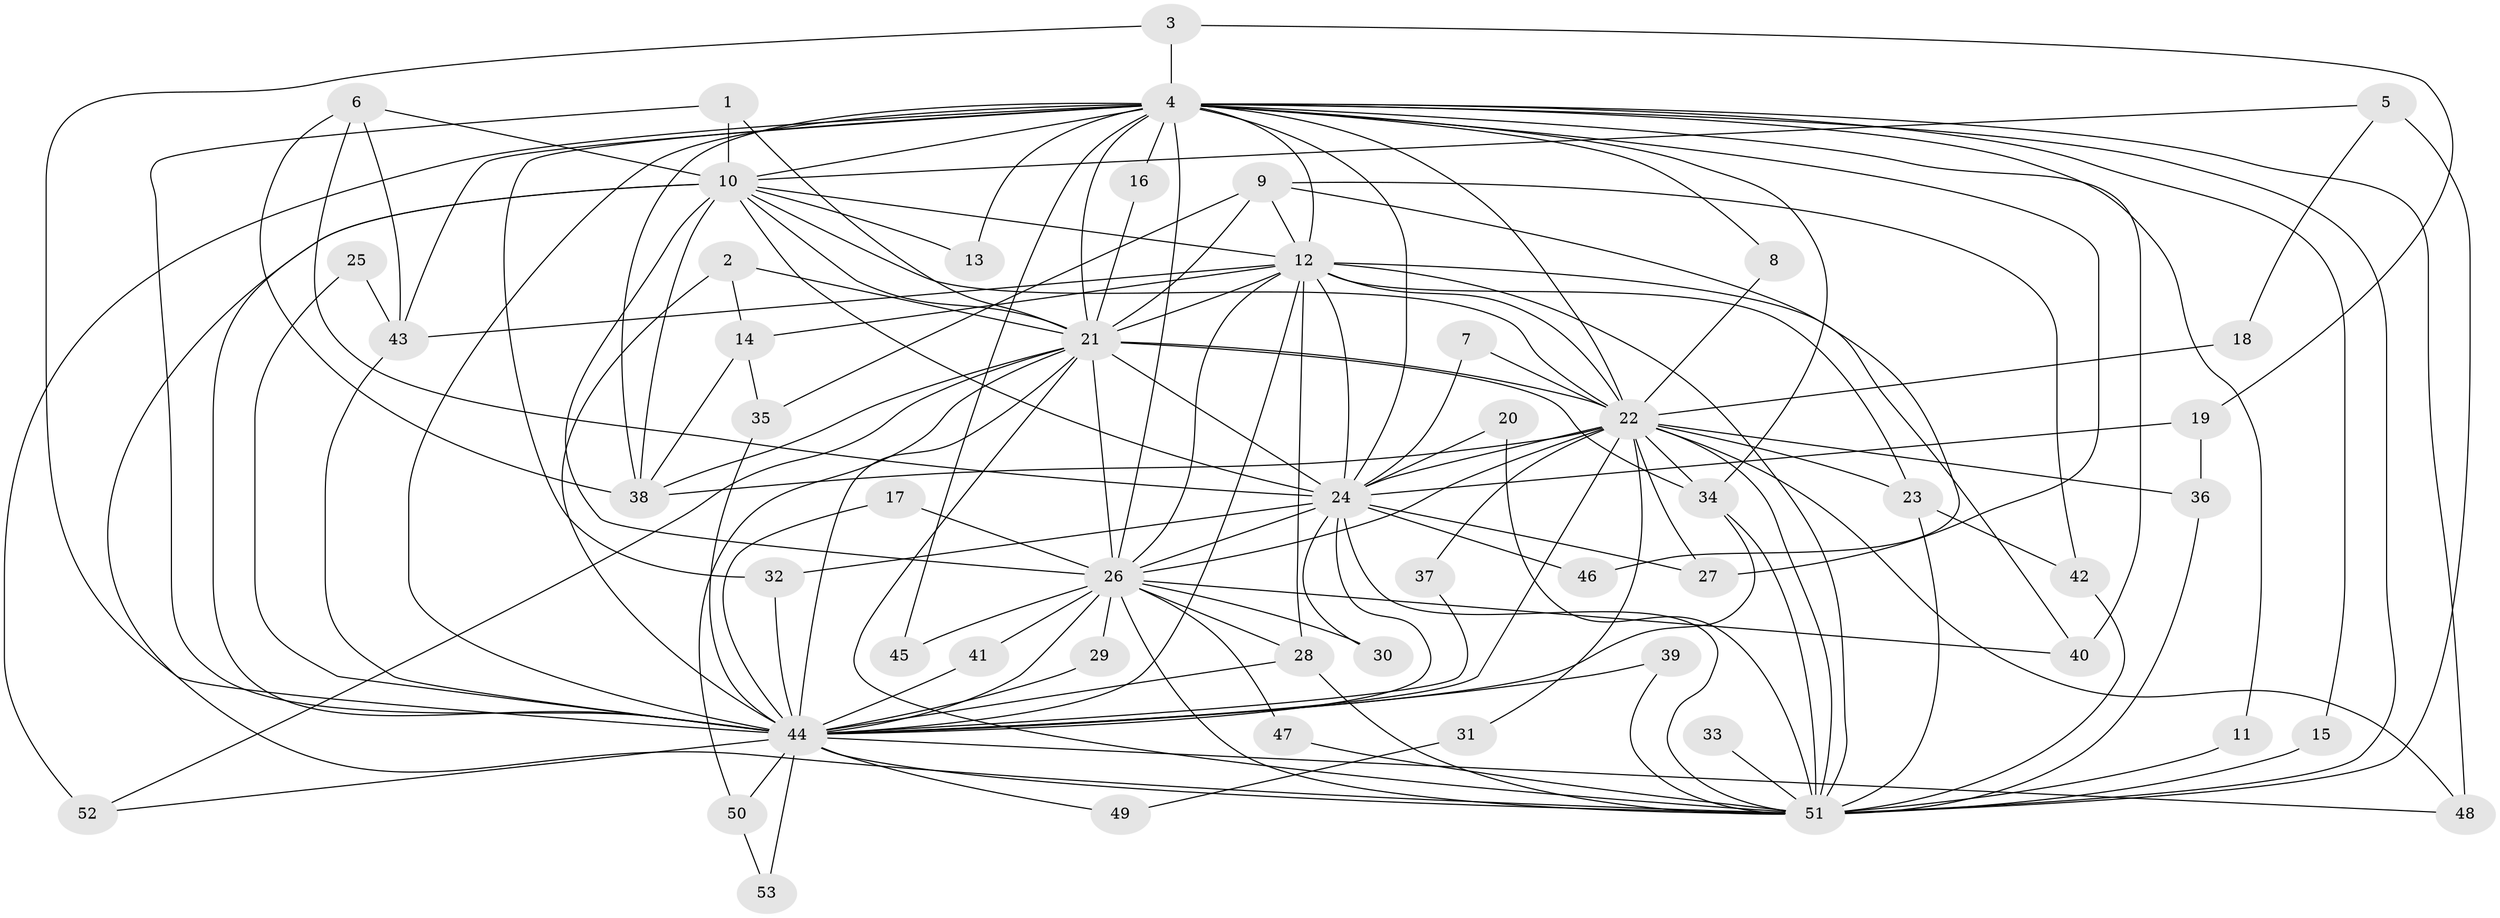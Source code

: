 // original degree distribution, {24: 0.0380952380952381, 22: 0.009523809523809525, 20: 0.009523809523809525, 30: 0.009523809523809525, 19: 0.009523809523809525, 17: 0.009523809523809525, 26: 0.009523809523809525, 3: 0.2, 4: 0.09523809523809523, 2: 0.580952380952381, 5: 0.02857142857142857}
// Generated by graph-tools (version 1.1) at 2025/01/03/09/25 03:01:15]
// undirected, 53 vertices, 143 edges
graph export_dot {
graph [start="1"]
  node [color=gray90,style=filled];
  1;
  2;
  3;
  4;
  5;
  6;
  7;
  8;
  9;
  10;
  11;
  12;
  13;
  14;
  15;
  16;
  17;
  18;
  19;
  20;
  21;
  22;
  23;
  24;
  25;
  26;
  27;
  28;
  29;
  30;
  31;
  32;
  33;
  34;
  35;
  36;
  37;
  38;
  39;
  40;
  41;
  42;
  43;
  44;
  45;
  46;
  47;
  48;
  49;
  50;
  51;
  52;
  53;
  1 -- 10 [weight=1.0];
  1 -- 21 [weight=1.0];
  1 -- 44 [weight=1.0];
  2 -- 14 [weight=1.0];
  2 -- 21 [weight=1.0];
  2 -- 44 [weight=1.0];
  3 -- 4 [weight=1.0];
  3 -- 19 [weight=1.0];
  3 -- 44 [weight=1.0];
  4 -- 8 [weight=1.0];
  4 -- 10 [weight=2.0];
  4 -- 11 [weight=1.0];
  4 -- 12 [weight=1.0];
  4 -- 13 [weight=1.0];
  4 -- 15 [weight=1.0];
  4 -- 16 [weight=1.0];
  4 -- 21 [weight=2.0];
  4 -- 22 [weight=1.0];
  4 -- 24 [weight=2.0];
  4 -- 26 [weight=1.0];
  4 -- 27 [weight=1.0];
  4 -- 32 [weight=1.0];
  4 -- 34 [weight=1.0];
  4 -- 38 [weight=1.0];
  4 -- 40 [weight=2.0];
  4 -- 43 [weight=1.0];
  4 -- 44 [weight=3.0];
  4 -- 45 [weight=1.0];
  4 -- 48 [weight=1.0];
  4 -- 51 [weight=1.0];
  4 -- 52 [weight=1.0];
  5 -- 10 [weight=1.0];
  5 -- 18 [weight=1.0];
  5 -- 51 [weight=1.0];
  6 -- 10 [weight=1.0];
  6 -- 24 [weight=1.0];
  6 -- 38 [weight=1.0];
  6 -- 43 [weight=1.0];
  7 -- 22 [weight=1.0];
  7 -- 24 [weight=1.0];
  8 -- 22 [weight=1.0];
  9 -- 12 [weight=1.0];
  9 -- 21 [weight=2.0];
  9 -- 35 [weight=1.0];
  9 -- 42 [weight=1.0];
  9 -- 46 [weight=1.0];
  10 -- 12 [weight=1.0];
  10 -- 13 [weight=1.0];
  10 -- 21 [weight=1.0];
  10 -- 22 [weight=1.0];
  10 -- 24 [weight=1.0];
  10 -- 26 [weight=1.0];
  10 -- 38 [weight=1.0];
  10 -- 44 [weight=4.0];
  10 -- 51 [weight=1.0];
  11 -- 51 [weight=1.0];
  12 -- 14 [weight=1.0];
  12 -- 21 [weight=2.0];
  12 -- 22 [weight=2.0];
  12 -- 23 [weight=1.0];
  12 -- 24 [weight=1.0];
  12 -- 26 [weight=1.0];
  12 -- 28 [weight=1.0];
  12 -- 40 [weight=1.0];
  12 -- 43 [weight=1.0];
  12 -- 44 [weight=3.0];
  12 -- 51 [weight=2.0];
  14 -- 35 [weight=1.0];
  14 -- 38 [weight=1.0];
  15 -- 51 [weight=1.0];
  16 -- 21 [weight=1.0];
  17 -- 26 [weight=1.0];
  17 -- 44 [weight=1.0];
  18 -- 22 [weight=1.0];
  19 -- 24 [weight=1.0];
  19 -- 36 [weight=1.0];
  20 -- 24 [weight=1.0];
  20 -- 51 [weight=1.0];
  21 -- 22 [weight=1.0];
  21 -- 24 [weight=2.0];
  21 -- 26 [weight=2.0];
  21 -- 34 [weight=1.0];
  21 -- 38 [weight=2.0];
  21 -- 44 [weight=3.0];
  21 -- 50 [weight=1.0];
  21 -- 51 [weight=1.0];
  21 -- 52 [weight=1.0];
  22 -- 23 [weight=1.0];
  22 -- 24 [weight=1.0];
  22 -- 26 [weight=1.0];
  22 -- 27 [weight=1.0];
  22 -- 31 [weight=1.0];
  22 -- 34 [weight=1.0];
  22 -- 36 [weight=1.0];
  22 -- 37 [weight=1.0];
  22 -- 38 [weight=1.0];
  22 -- 44 [weight=2.0];
  22 -- 48 [weight=1.0];
  22 -- 51 [weight=2.0];
  23 -- 42 [weight=1.0];
  23 -- 51 [weight=1.0];
  24 -- 26 [weight=1.0];
  24 -- 27 [weight=1.0];
  24 -- 30 [weight=1.0];
  24 -- 32 [weight=1.0];
  24 -- 44 [weight=2.0];
  24 -- 46 [weight=2.0];
  24 -- 51 [weight=1.0];
  25 -- 43 [weight=1.0];
  25 -- 44 [weight=1.0];
  26 -- 28 [weight=2.0];
  26 -- 29 [weight=1.0];
  26 -- 30 [weight=1.0];
  26 -- 40 [weight=1.0];
  26 -- 41 [weight=1.0];
  26 -- 44 [weight=4.0];
  26 -- 45 [weight=1.0];
  26 -- 47 [weight=1.0];
  26 -- 51 [weight=1.0];
  28 -- 44 [weight=1.0];
  28 -- 51 [weight=1.0];
  29 -- 44 [weight=1.0];
  31 -- 49 [weight=1.0];
  32 -- 44 [weight=1.0];
  33 -- 51 [weight=1.0];
  34 -- 44 [weight=1.0];
  34 -- 51 [weight=1.0];
  35 -- 44 [weight=1.0];
  36 -- 51 [weight=1.0];
  37 -- 44 [weight=1.0];
  39 -- 44 [weight=1.0];
  39 -- 51 [weight=1.0];
  41 -- 44 [weight=1.0];
  42 -- 51 [weight=1.0];
  43 -- 44 [weight=2.0];
  44 -- 48 [weight=1.0];
  44 -- 49 [weight=1.0];
  44 -- 50 [weight=1.0];
  44 -- 51 [weight=2.0];
  44 -- 52 [weight=1.0];
  44 -- 53 [weight=1.0];
  47 -- 51 [weight=1.0];
  50 -- 53 [weight=1.0];
}
